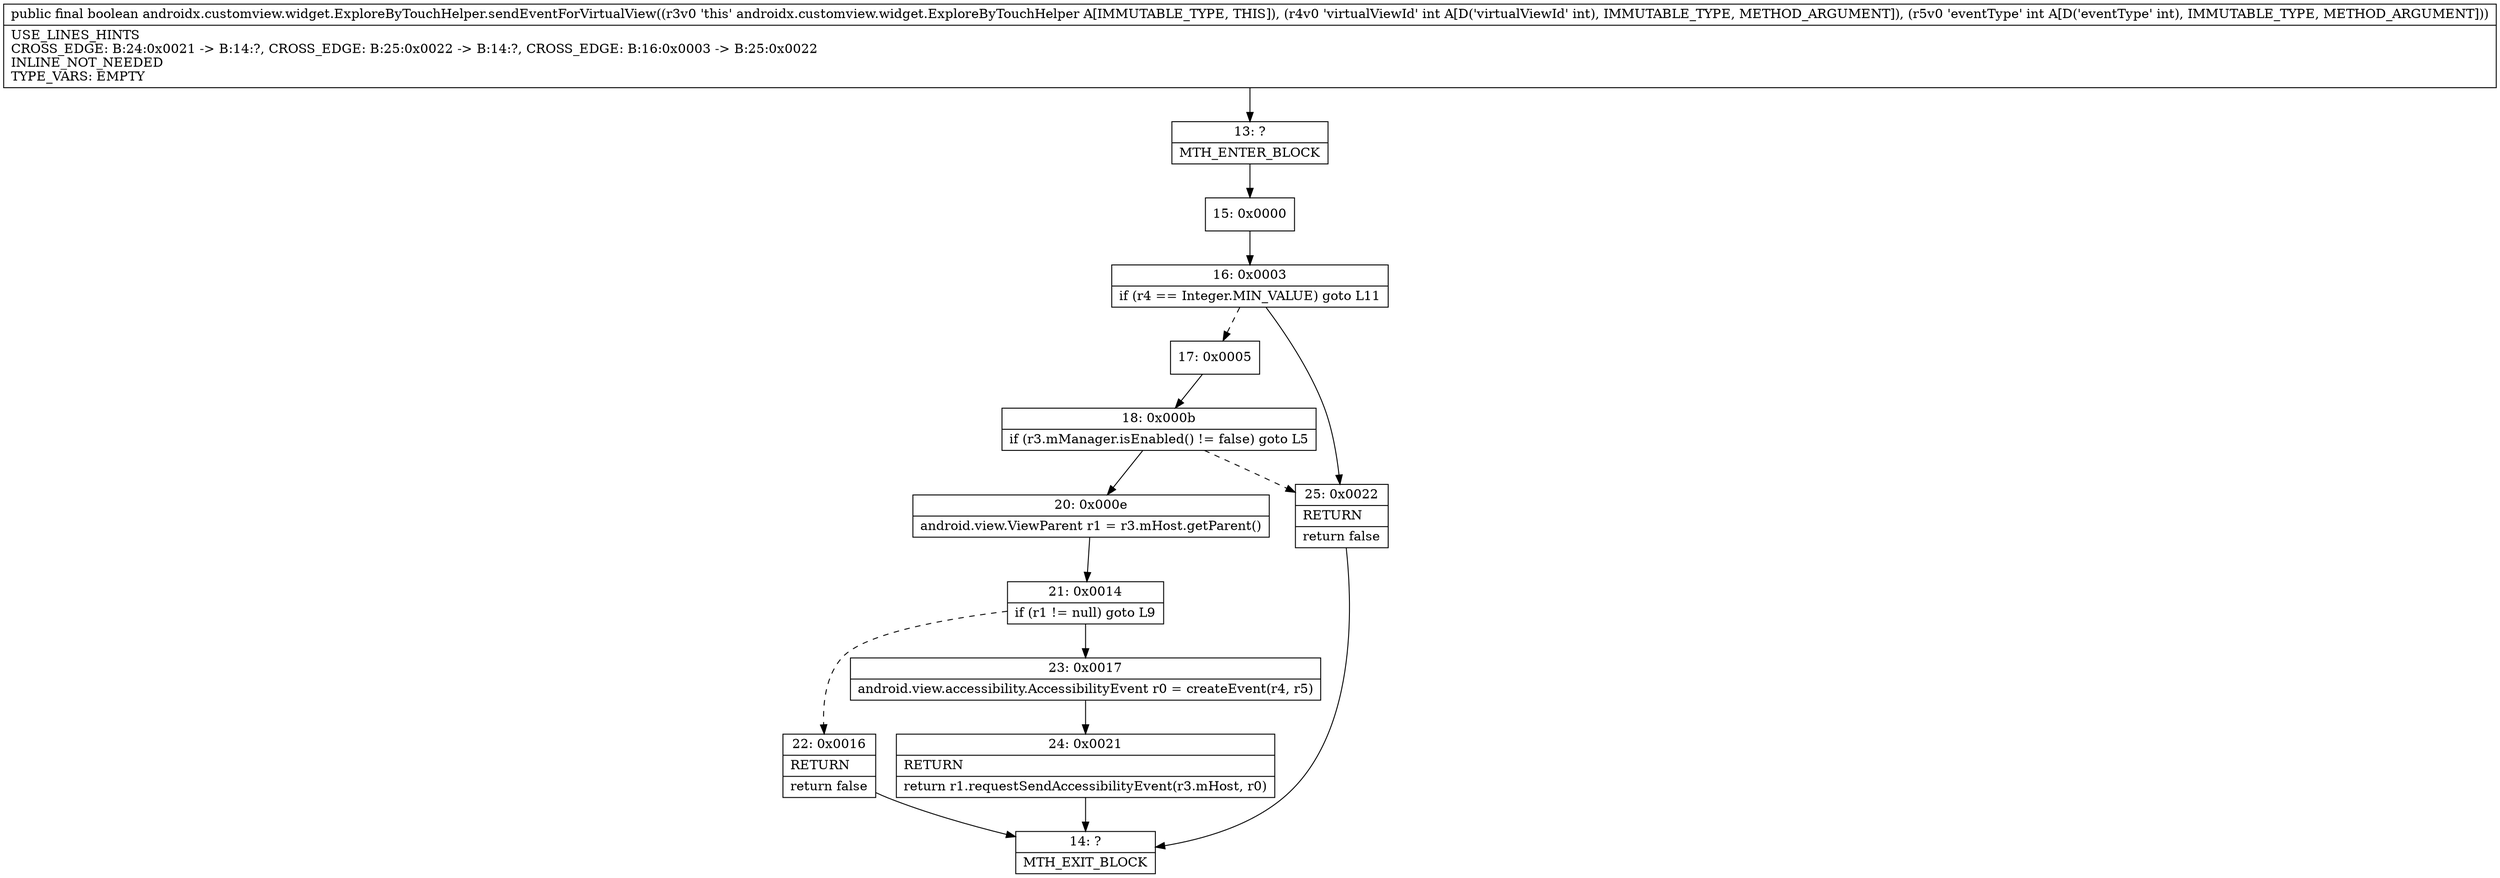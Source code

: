 digraph "CFG forandroidx.customview.widget.ExploreByTouchHelper.sendEventForVirtualView(II)Z" {
Node_13 [shape=record,label="{13\:\ ?|MTH_ENTER_BLOCK\l}"];
Node_15 [shape=record,label="{15\:\ 0x0000}"];
Node_16 [shape=record,label="{16\:\ 0x0003|if (r4 == Integer.MIN_VALUE) goto L11\l}"];
Node_17 [shape=record,label="{17\:\ 0x0005}"];
Node_18 [shape=record,label="{18\:\ 0x000b|if (r3.mManager.isEnabled() != false) goto L5\l}"];
Node_20 [shape=record,label="{20\:\ 0x000e|android.view.ViewParent r1 = r3.mHost.getParent()\l}"];
Node_21 [shape=record,label="{21\:\ 0x0014|if (r1 != null) goto L9\l}"];
Node_22 [shape=record,label="{22\:\ 0x0016|RETURN\l|return false\l}"];
Node_14 [shape=record,label="{14\:\ ?|MTH_EXIT_BLOCK\l}"];
Node_23 [shape=record,label="{23\:\ 0x0017|android.view.accessibility.AccessibilityEvent r0 = createEvent(r4, r5)\l}"];
Node_24 [shape=record,label="{24\:\ 0x0021|RETURN\l|return r1.requestSendAccessibilityEvent(r3.mHost, r0)\l}"];
Node_25 [shape=record,label="{25\:\ 0x0022|RETURN\l|return false\l}"];
MethodNode[shape=record,label="{public final boolean androidx.customview.widget.ExploreByTouchHelper.sendEventForVirtualView((r3v0 'this' androidx.customview.widget.ExploreByTouchHelper A[IMMUTABLE_TYPE, THIS]), (r4v0 'virtualViewId' int A[D('virtualViewId' int), IMMUTABLE_TYPE, METHOD_ARGUMENT]), (r5v0 'eventType' int A[D('eventType' int), IMMUTABLE_TYPE, METHOD_ARGUMENT]))  | USE_LINES_HINTS\lCROSS_EDGE: B:24:0x0021 \-\> B:14:?, CROSS_EDGE: B:25:0x0022 \-\> B:14:?, CROSS_EDGE: B:16:0x0003 \-\> B:25:0x0022\lINLINE_NOT_NEEDED\lTYPE_VARS: EMPTY\l}"];
MethodNode -> Node_13;Node_13 -> Node_15;
Node_15 -> Node_16;
Node_16 -> Node_17[style=dashed];
Node_16 -> Node_25;
Node_17 -> Node_18;
Node_18 -> Node_20;
Node_18 -> Node_25[style=dashed];
Node_20 -> Node_21;
Node_21 -> Node_22[style=dashed];
Node_21 -> Node_23;
Node_22 -> Node_14;
Node_23 -> Node_24;
Node_24 -> Node_14;
Node_25 -> Node_14;
}

